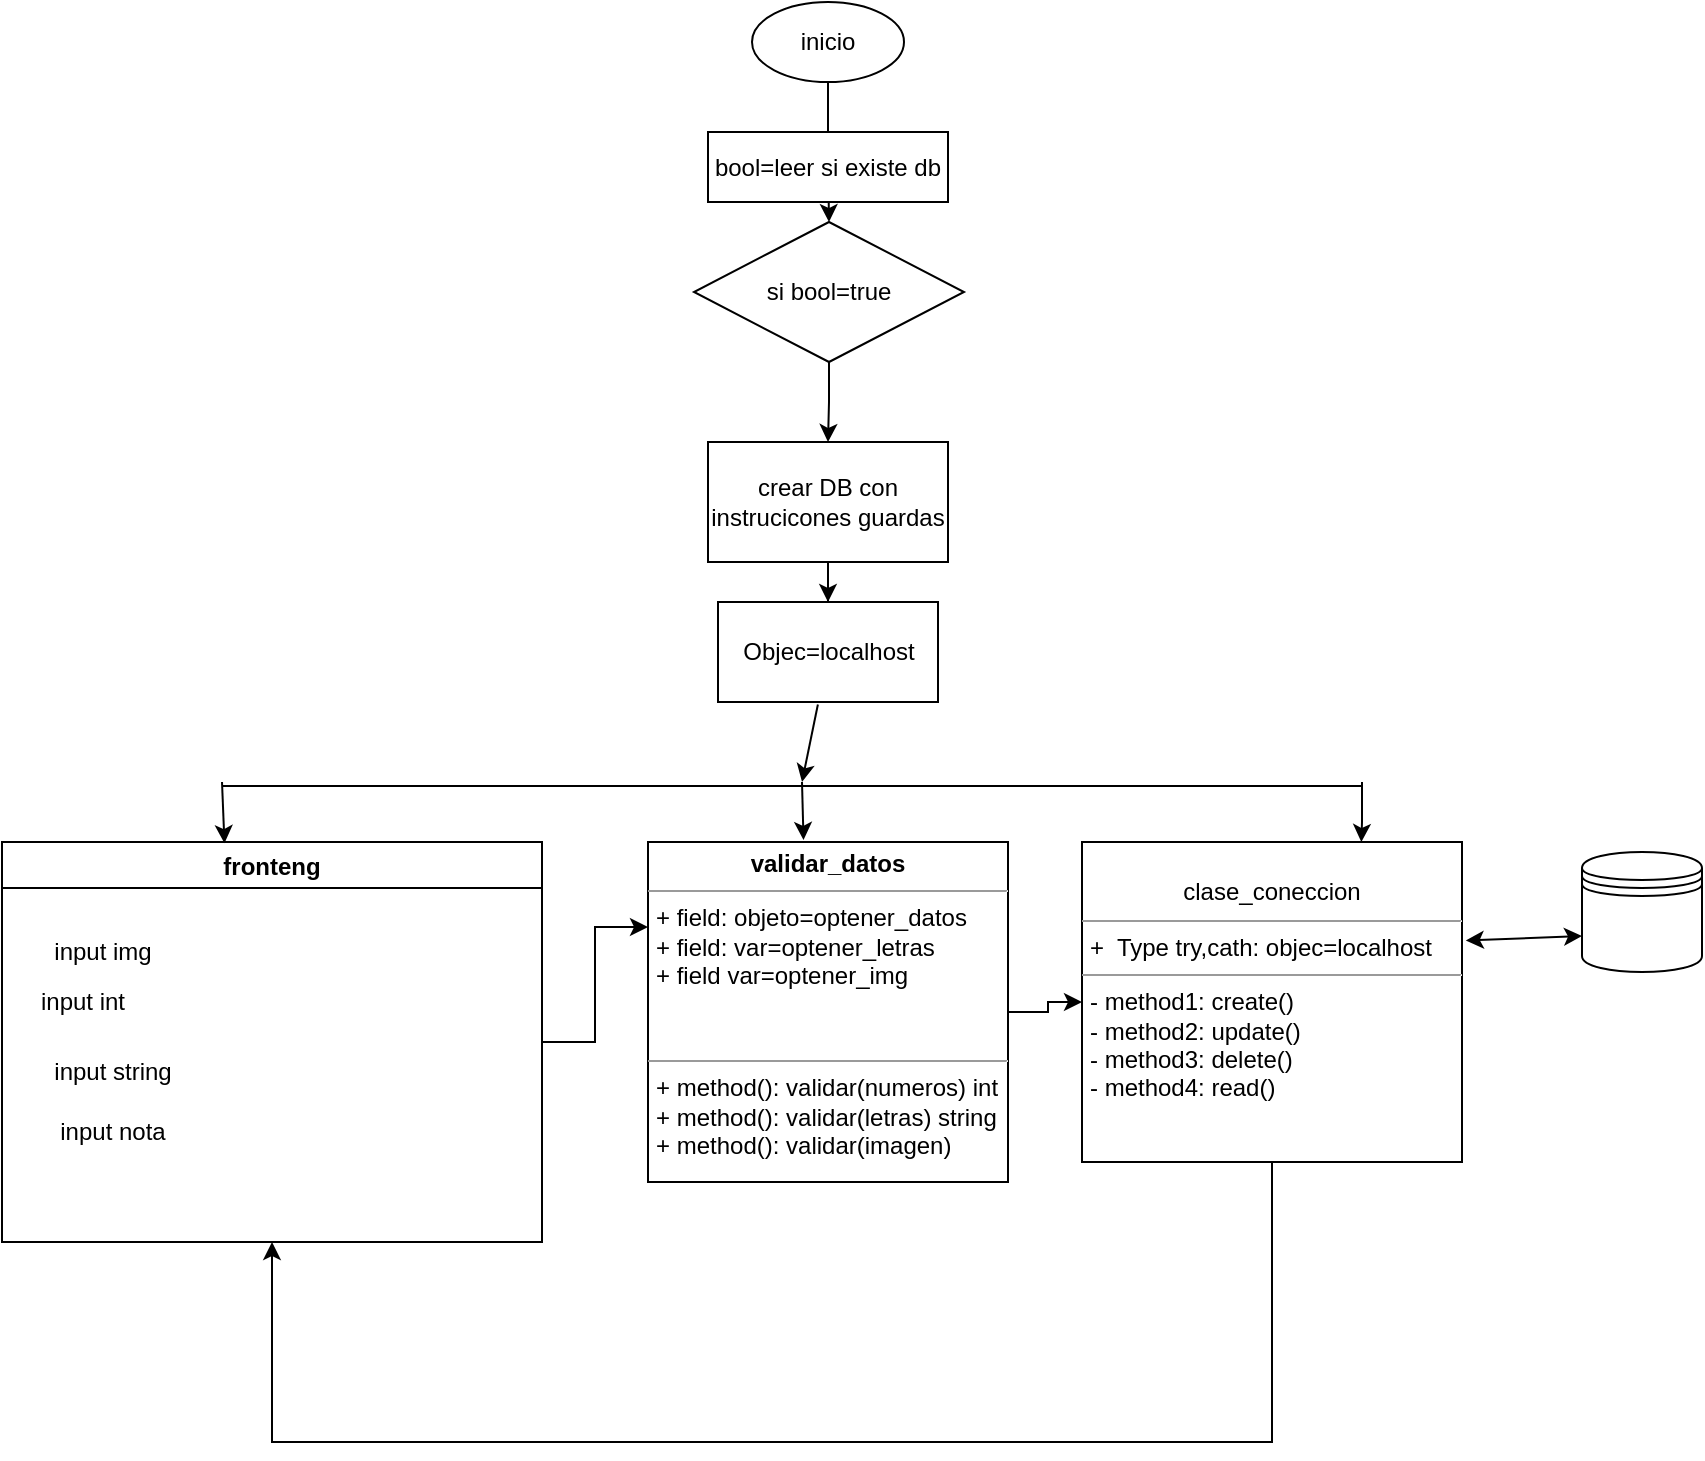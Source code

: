 <mxfile compressed="false" version="20.8.10" type="github"><diagram name="Página-1" id="nMeH4zjYAEHnZj2noGMt"><mxGraphModel dx="1235" dy="679" grid="1" gridSize="10" guides="1" tooltips="1" connect="1" arrows="1" fold="1" page="1" pageScale="1" pageWidth="827" pageHeight="1169" math="0" shadow="0"><root><mxCell id="0"/><mxCell id="1" parent="0"/><mxCell id="CVxc3YgAbbyCYV16vRNi-41" value="" style="edgeStyle=orthogonalEdgeStyle;rounded=0;orthogonalLoop=1;jettySize=auto;html=1;" edge="1" parent="1" source="CVxc3YgAbbyCYV16vRNi-1" target="CVxc3YgAbbyCYV16vRNi-29"><mxGeometry relative="1" as="geometry"/></mxCell><mxCell id="CVxc3YgAbbyCYV16vRNi-1" value="inicio" style="ellipse;whiteSpace=wrap;html=1;" vertex="1" parent="1"><mxGeometry x="375" y="10" width="76" height="40" as="geometry"/></mxCell><mxCell id="CVxc3YgAbbyCYV16vRNi-2" value="" style="shape=datastore;whiteSpace=wrap;html=1;" vertex="1" parent="1"><mxGeometry x="790" y="435" width="60" height="60" as="geometry"/></mxCell><mxCell id="CVxc3YgAbbyCYV16vRNi-15" value="" style="endArrow=classic;startArrow=classic;html=1;rounded=0;exitX=1.01;exitY=0.308;exitDx=0;exitDy=0;exitPerimeter=0;entryX=0;entryY=0.7;entryDx=0;entryDy=0;" edge="1" parent="1" source="CVxc3YgAbbyCYV16vRNi-26" target="CVxc3YgAbbyCYV16vRNi-2"><mxGeometry width="50" height="50" relative="1" as="geometry"><mxPoint x="700" y="188" as="sourcePoint"/><mxPoint x="770" y="369" as="targetPoint"/></mxGeometry></mxCell><mxCell id="CVxc3YgAbbyCYV16vRNi-61" style="edgeStyle=orthogonalEdgeStyle;rounded=0;orthogonalLoop=1;jettySize=auto;html=1;entryX=0;entryY=0.5;entryDx=0;entryDy=0;" edge="1" parent="1" source="CVxc3YgAbbyCYV16vRNi-25" target="CVxc3YgAbbyCYV16vRNi-26"><mxGeometry relative="1" as="geometry"/></mxCell><mxCell id="CVxc3YgAbbyCYV16vRNi-25" value="&lt;p style=&quot;margin:0px;margin-top:4px;text-align:center;&quot;&gt;&lt;b&gt;validar_datos&lt;/b&gt;&lt;/p&gt;&lt;hr size=&quot;1&quot;&gt;&lt;p style=&quot;margin:0px;margin-left:4px;&quot;&gt;+ field: objeto=optener_datos&lt;/p&gt;&lt;p style=&quot;margin:0px;margin-left:4px;&quot;&gt;+ field: var=optener_letras&lt;/p&gt;&lt;p style=&quot;margin:0px;margin-left:4px;&quot;&gt;+ field var=optener_img&lt;/p&gt;&lt;p style=&quot;margin:0px;margin-left:4px;&quot;&gt;&lt;br&gt;&lt;/p&gt;&lt;p style=&quot;margin:0px;margin-left:4px;&quot;&gt;&lt;br&gt;&lt;/p&gt;&lt;hr size=&quot;1&quot;&gt;&lt;p style=&quot;margin:0px;margin-left:4px;&quot;&gt;+ method(): validar(numeros) int&lt;/p&gt;&lt;p style=&quot;margin:0px;margin-left:4px;&quot;&gt;+ method(): validar(letras) string&lt;/p&gt;&lt;p style=&quot;margin:0px;margin-left:4px;&quot;&gt;+ method(): validar(imagen)&lt;/p&gt;" style="verticalAlign=top;align=left;overflow=fill;fontSize=12;fontFamily=Helvetica;html=1;" vertex="1" parent="1"><mxGeometry x="323" y="430" width="180" height="170" as="geometry"/></mxCell><mxCell id="CVxc3YgAbbyCYV16vRNi-59" style="edgeStyle=orthogonalEdgeStyle;rounded=0;orthogonalLoop=1;jettySize=auto;html=1;entryX=0.5;entryY=1;entryDx=0;entryDy=0;" edge="1" parent="1" source="CVxc3YgAbbyCYV16vRNi-26" target="CVxc3YgAbbyCYV16vRNi-35"><mxGeometry relative="1" as="geometry"><Array as="points"><mxPoint x="635" y="730"/><mxPoint x="135" y="730"/></Array></mxGeometry></mxCell><mxCell id="CVxc3YgAbbyCYV16vRNi-26" value="&lt;p style=&quot;margin:0px;margin-top:4px;text-align:center;&quot;&gt;&lt;br&gt;clase_coneccion&lt;/p&gt;&lt;hr size=&quot;1&quot;&gt;&lt;p style=&quot;margin:0px;margin-left:4px;&quot;&gt;+&amp;nbsp; Type try,cath: objec=localhost&lt;/p&gt;&lt;hr size=&quot;1&quot;&gt;&lt;p style=&quot;margin:0px;margin-left:4px;&quot;&gt;- method1: create()&lt;br&gt;- method2: update()&lt;/p&gt;&lt;p style=&quot;margin:0px;margin-left:4px;&quot;&gt;- method3: delete()&lt;/p&gt;&lt;p style=&quot;margin:0px;margin-left:4px;&quot;&gt;- method4: read()&lt;/p&gt;&lt;p style=&quot;margin:0px;margin-left:4px;&quot;&gt;&lt;br&gt;&lt;/p&gt;" style="verticalAlign=top;align=left;overflow=fill;fontSize=12;fontFamily=Helvetica;html=1;" vertex="1" parent="1"><mxGeometry x="540" y="430" width="190" height="160" as="geometry"/></mxCell><mxCell id="CVxc3YgAbbyCYV16vRNi-27" value="Objec=localhost" style="html=1;" vertex="1" parent="1"><mxGeometry x="358" y="310" width="110" height="50" as="geometry"/></mxCell><mxCell id="CVxc3YgAbbyCYV16vRNi-28" value="bool=leer si existe db" style="rounded=0;whiteSpace=wrap;html=1;" vertex="1" parent="1"><mxGeometry x="353" y="75" width="120" height="35" as="geometry"/></mxCell><mxCell id="CVxc3YgAbbyCYV16vRNi-31" style="edgeStyle=orthogonalEdgeStyle;rounded=0;orthogonalLoop=1;jettySize=auto;html=1;exitX=0.5;exitY=1;exitDx=0;exitDy=0;entryX=0.5;entryY=0;entryDx=0;entryDy=0;" edge="1" parent="1" source="CVxc3YgAbbyCYV16vRNi-29" target="CVxc3YgAbbyCYV16vRNi-30"><mxGeometry relative="1" as="geometry"/></mxCell><mxCell id="CVxc3YgAbbyCYV16vRNi-29" value="si bool=true" style="rhombus;whiteSpace=wrap;html=1;" vertex="1" parent="1"><mxGeometry x="346" y="120" width="135" height="70" as="geometry"/></mxCell><mxCell id="CVxc3YgAbbyCYV16vRNi-33" value="" style="edgeStyle=orthogonalEdgeStyle;rounded=0;orthogonalLoop=1;jettySize=auto;html=1;" edge="1" parent="1" source="CVxc3YgAbbyCYV16vRNi-30" target="CVxc3YgAbbyCYV16vRNi-27"><mxGeometry relative="1" as="geometry"/></mxCell><mxCell id="CVxc3YgAbbyCYV16vRNi-30" value="crear DB con instrucicones guardas" style="rounded=0;whiteSpace=wrap;html=1;" vertex="1" parent="1"><mxGeometry x="353" y="230" width="120" height="60" as="geometry"/></mxCell><mxCell id="CVxc3YgAbbyCYV16vRNi-60" style="edgeStyle=orthogonalEdgeStyle;rounded=0;orthogonalLoop=1;jettySize=auto;html=1;entryX=0;entryY=0.25;entryDx=0;entryDy=0;" edge="1" parent="1" source="CVxc3YgAbbyCYV16vRNi-35" target="CVxc3YgAbbyCYV16vRNi-25"><mxGeometry relative="1" as="geometry"/></mxCell><mxCell id="CVxc3YgAbbyCYV16vRNi-35" value="fronteng" style="swimlane;" vertex="1" parent="1"><mxGeometry y="430" width="270" height="200" as="geometry"/></mxCell><mxCell id="CVxc3YgAbbyCYV16vRNi-53" value="input img" style="text;html=1;align=center;verticalAlign=middle;resizable=0;points=[];autosize=1;strokeColor=none;fillColor=none;" vertex="1" parent="CVxc3YgAbbyCYV16vRNi-35"><mxGeometry x="15" y="40" width="70" height="30" as="geometry"/></mxCell><mxCell id="CVxc3YgAbbyCYV16vRNi-56" value="input string" style="text;html=1;align=center;verticalAlign=middle;resizable=0;points=[];autosize=1;strokeColor=none;fillColor=none;" vertex="1" parent="CVxc3YgAbbyCYV16vRNi-35"><mxGeometry x="15" y="100" width="80" height="30" as="geometry"/></mxCell><mxCell id="CVxc3YgAbbyCYV16vRNi-58" value="input nota" style="text;html=1;align=center;verticalAlign=middle;resizable=0;points=[];autosize=1;strokeColor=none;fillColor=none;" vertex="1" parent="CVxc3YgAbbyCYV16vRNi-35"><mxGeometry x="15" y="130" width="80" height="30" as="geometry"/></mxCell><mxCell id="CVxc3YgAbbyCYV16vRNi-47" value="" style="endArrow=none;html=1;rounded=0;" edge="1" parent="1"><mxGeometry width="50" height="50" relative="1" as="geometry"><mxPoint x="110" y="402" as="sourcePoint"/><mxPoint x="680" y="402" as="targetPoint"/><Array as="points"><mxPoint x="320" y="402"/></Array></mxGeometry></mxCell><mxCell id="CVxc3YgAbbyCYV16vRNi-48" value="" style="endArrow=classic;html=1;rounded=0;entryX=0.412;entryY=0.003;entryDx=0;entryDy=0;entryPerimeter=0;" edge="1" parent="1" target="CVxc3YgAbbyCYV16vRNi-35"><mxGeometry width="50" height="50" relative="1" as="geometry"><mxPoint x="110" y="400" as="sourcePoint"/><mxPoint x="160" y="350" as="targetPoint"/></mxGeometry></mxCell><mxCell id="CVxc3YgAbbyCYV16vRNi-49" value="" style="endArrow=classic;html=1;rounded=0;entryX=0.432;entryY=-0.006;entryDx=0;entryDy=0;entryPerimeter=0;" edge="1" parent="1" target="CVxc3YgAbbyCYV16vRNi-25"><mxGeometry width="50" height="50" relative="1" as="geometry"><mxPoint x="400" y="400" as="sourcePoint"/><mxPoint x="450" y="350" as="targetPoint"/></mxGeometry></mxCell><mxCell id="CVxc3YgAbbyCYV16vRNi-50" value="" style="endArrow=classic;html=1;rounded=0;exitX=0.454;exitY=1.025;exitDx=0;exitDy=0;exitPerimeter=0;" edge="1" parent="1" source="CVxc3YgAbbyCYV16vRNi-27"><mxGeometry width="50" height="50" relative="1" as="geometry"><mxPoint x="400" y="390" as="sourcePoint"/><mxPoint x="400" y="400" as="targetPoint"/></mxGeometry></mxCell><mxCell id="CVxc3YgAbbyCYV16vRNi-51" value="" style="endArrow=classic;html=1;rounded=0;entryX=0.472;entryY=0;entryDx=0;entryDy=0;entryPerimeter=0;" edge="1" parent="1"><mxGeometry width="50" height="50" relative="1" as="geometry"><mxPoint x="680" y="400" as="sourcePoint"/><mxPoint x="679.68" y="430" as="targetPoint"/><Array as="points"><mxPoint x="680" y="420"/></Array></mxGeometry></mxCell><mxCell id="CVxc3YgAbbyCYV16vRNi-55" value="input int" style="text;html=1;align=center;verticalAlign=middle;resizable=0;points=[];autosize=1;strokeColor=none;fillColor=none;" vertex="1" parent="1"><mxGeometry x="5" y="495" width="70" height="30" as="geometry"/></mxCell></root></mxGraphModel></diagram></mxfile>